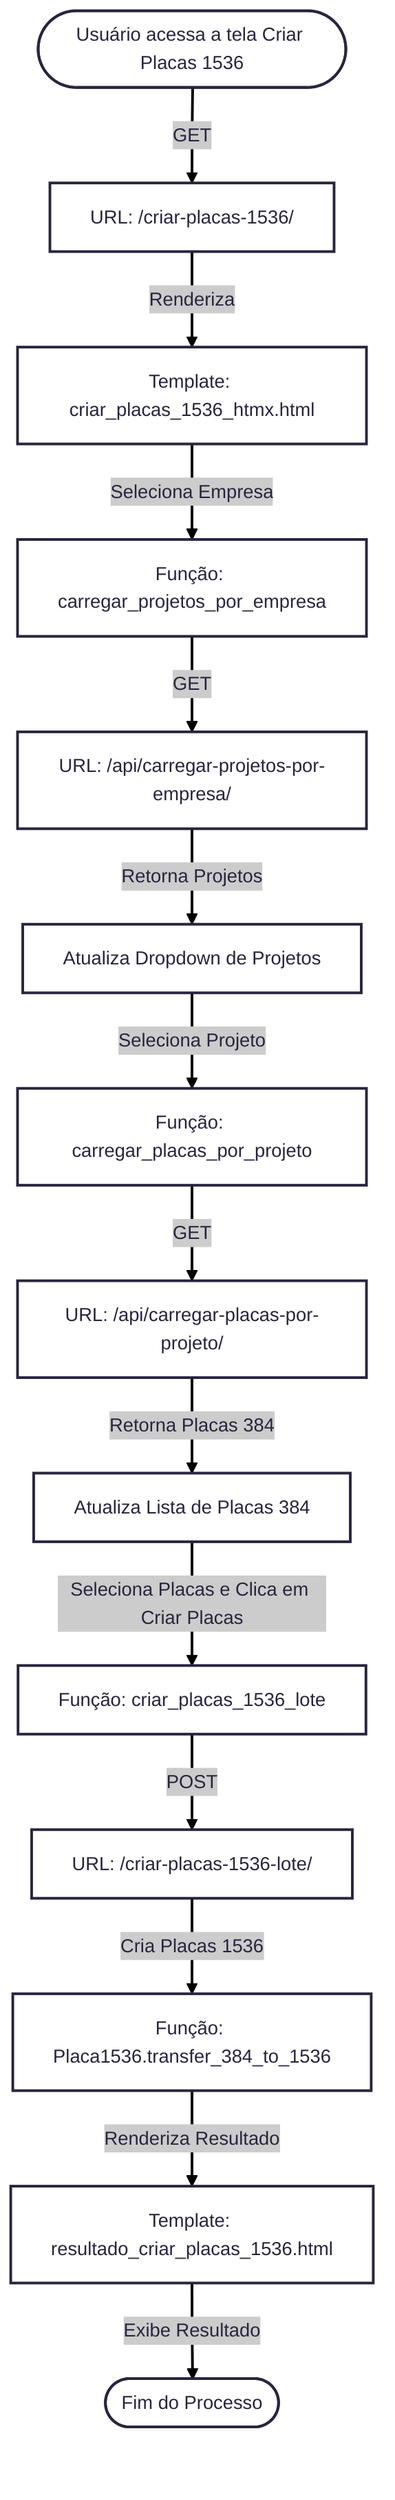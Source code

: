 ---
config:
      theme: redux
---

flowchart TD
        A(["Usuário acessa a tela Criar Placas 1536"]) --> |GET| B[URL: /criar-placas-1536/]
        B -->|Renderiza| C[Template: criar_placas_1536_htmx.html]
        C -->|Seleciona Empresa| D[Função: carregar_projetos_por_empresa]
        D -->|GET| E[URL: /api/carregar-projetos-por-empresa/]
        E -->|Retorna Projetos| F[Atualiza Dropdown de Projetos]
        F -->|Seleciona Projeto| G[Função: carregar_placas_por_projeto]
        G -->|GET| H[URL: /api/carregar-placas-por-projeto/]
        H -->|Retorna Placas 384| I[Atualiza Lista de Placas 384]
        I -->|Seleciona Placas e Clica em Criar Placas| J[Função: criar_placas_1536_lote]
        J -->|POST| K[URL: /criar-placas-1536-lote/]
        K -->|Cria Placas 1536| L[Função: Placa1536.transfer_384_to_1536]
        L -->|Renderiza Resultado| M[Template: resultado_criar_placas_1536.html]
        M -->|Exibe Resultado| N([Fim do Processo])